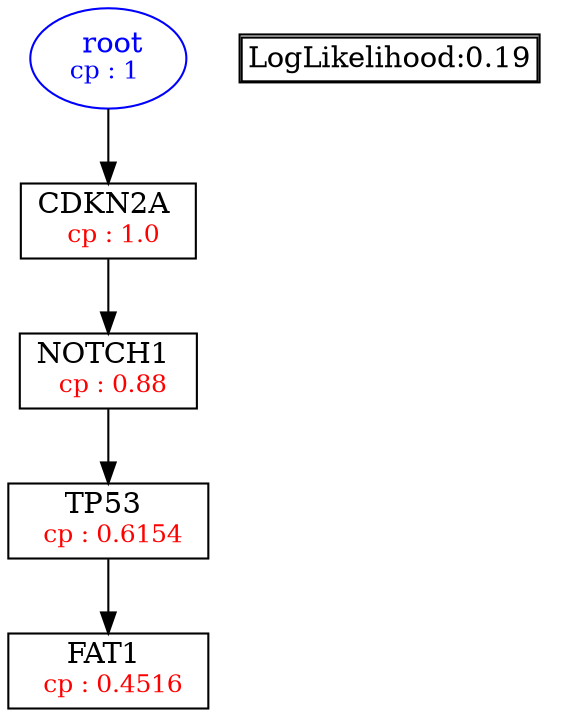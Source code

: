 digraph tree {
    "root" [label=<<font color='Blue'> root</font><br/><font color='Blue' POINT-SIZE='12'>cp : 1 </font>>, shape=oval, color=Blue];
    "S4" [label =<CDKN2A <br/> <font color='Red' POINT-SIZE='12'> cp : 1.0 </font>>, shape=box];
    "S2" [label =<NOTCH1 <br/> <font color='Red' POINT-SIZE='12'> cp : 0.88 </font>>, shape=box];
    "S3" [label =<TP53 <br/> <font color='Red' POINT-SIZE='12'> cp : 0.6154 </font>>, shape=box];
    "S1" [label =<FAT1 <br/> <font color='Red' POINT-SIZE='12'> cp : 0.4516 </font>>, shape=box];
    "root" -> "S4";
    "S4" -> "S2";
    "S2" -> "S3";
    "S3" -> "S1";

    node[shape=plaintext]
    fontsize="10"
    struct1 [label=
    <<TABLE BORDER="1" CELLBORDER="1" CELLSPACING="0" >
    <TR><TD ALIGN="LEFT">LogLikelihood:0.19</TD></TR>
    </TABLE>>];

}
